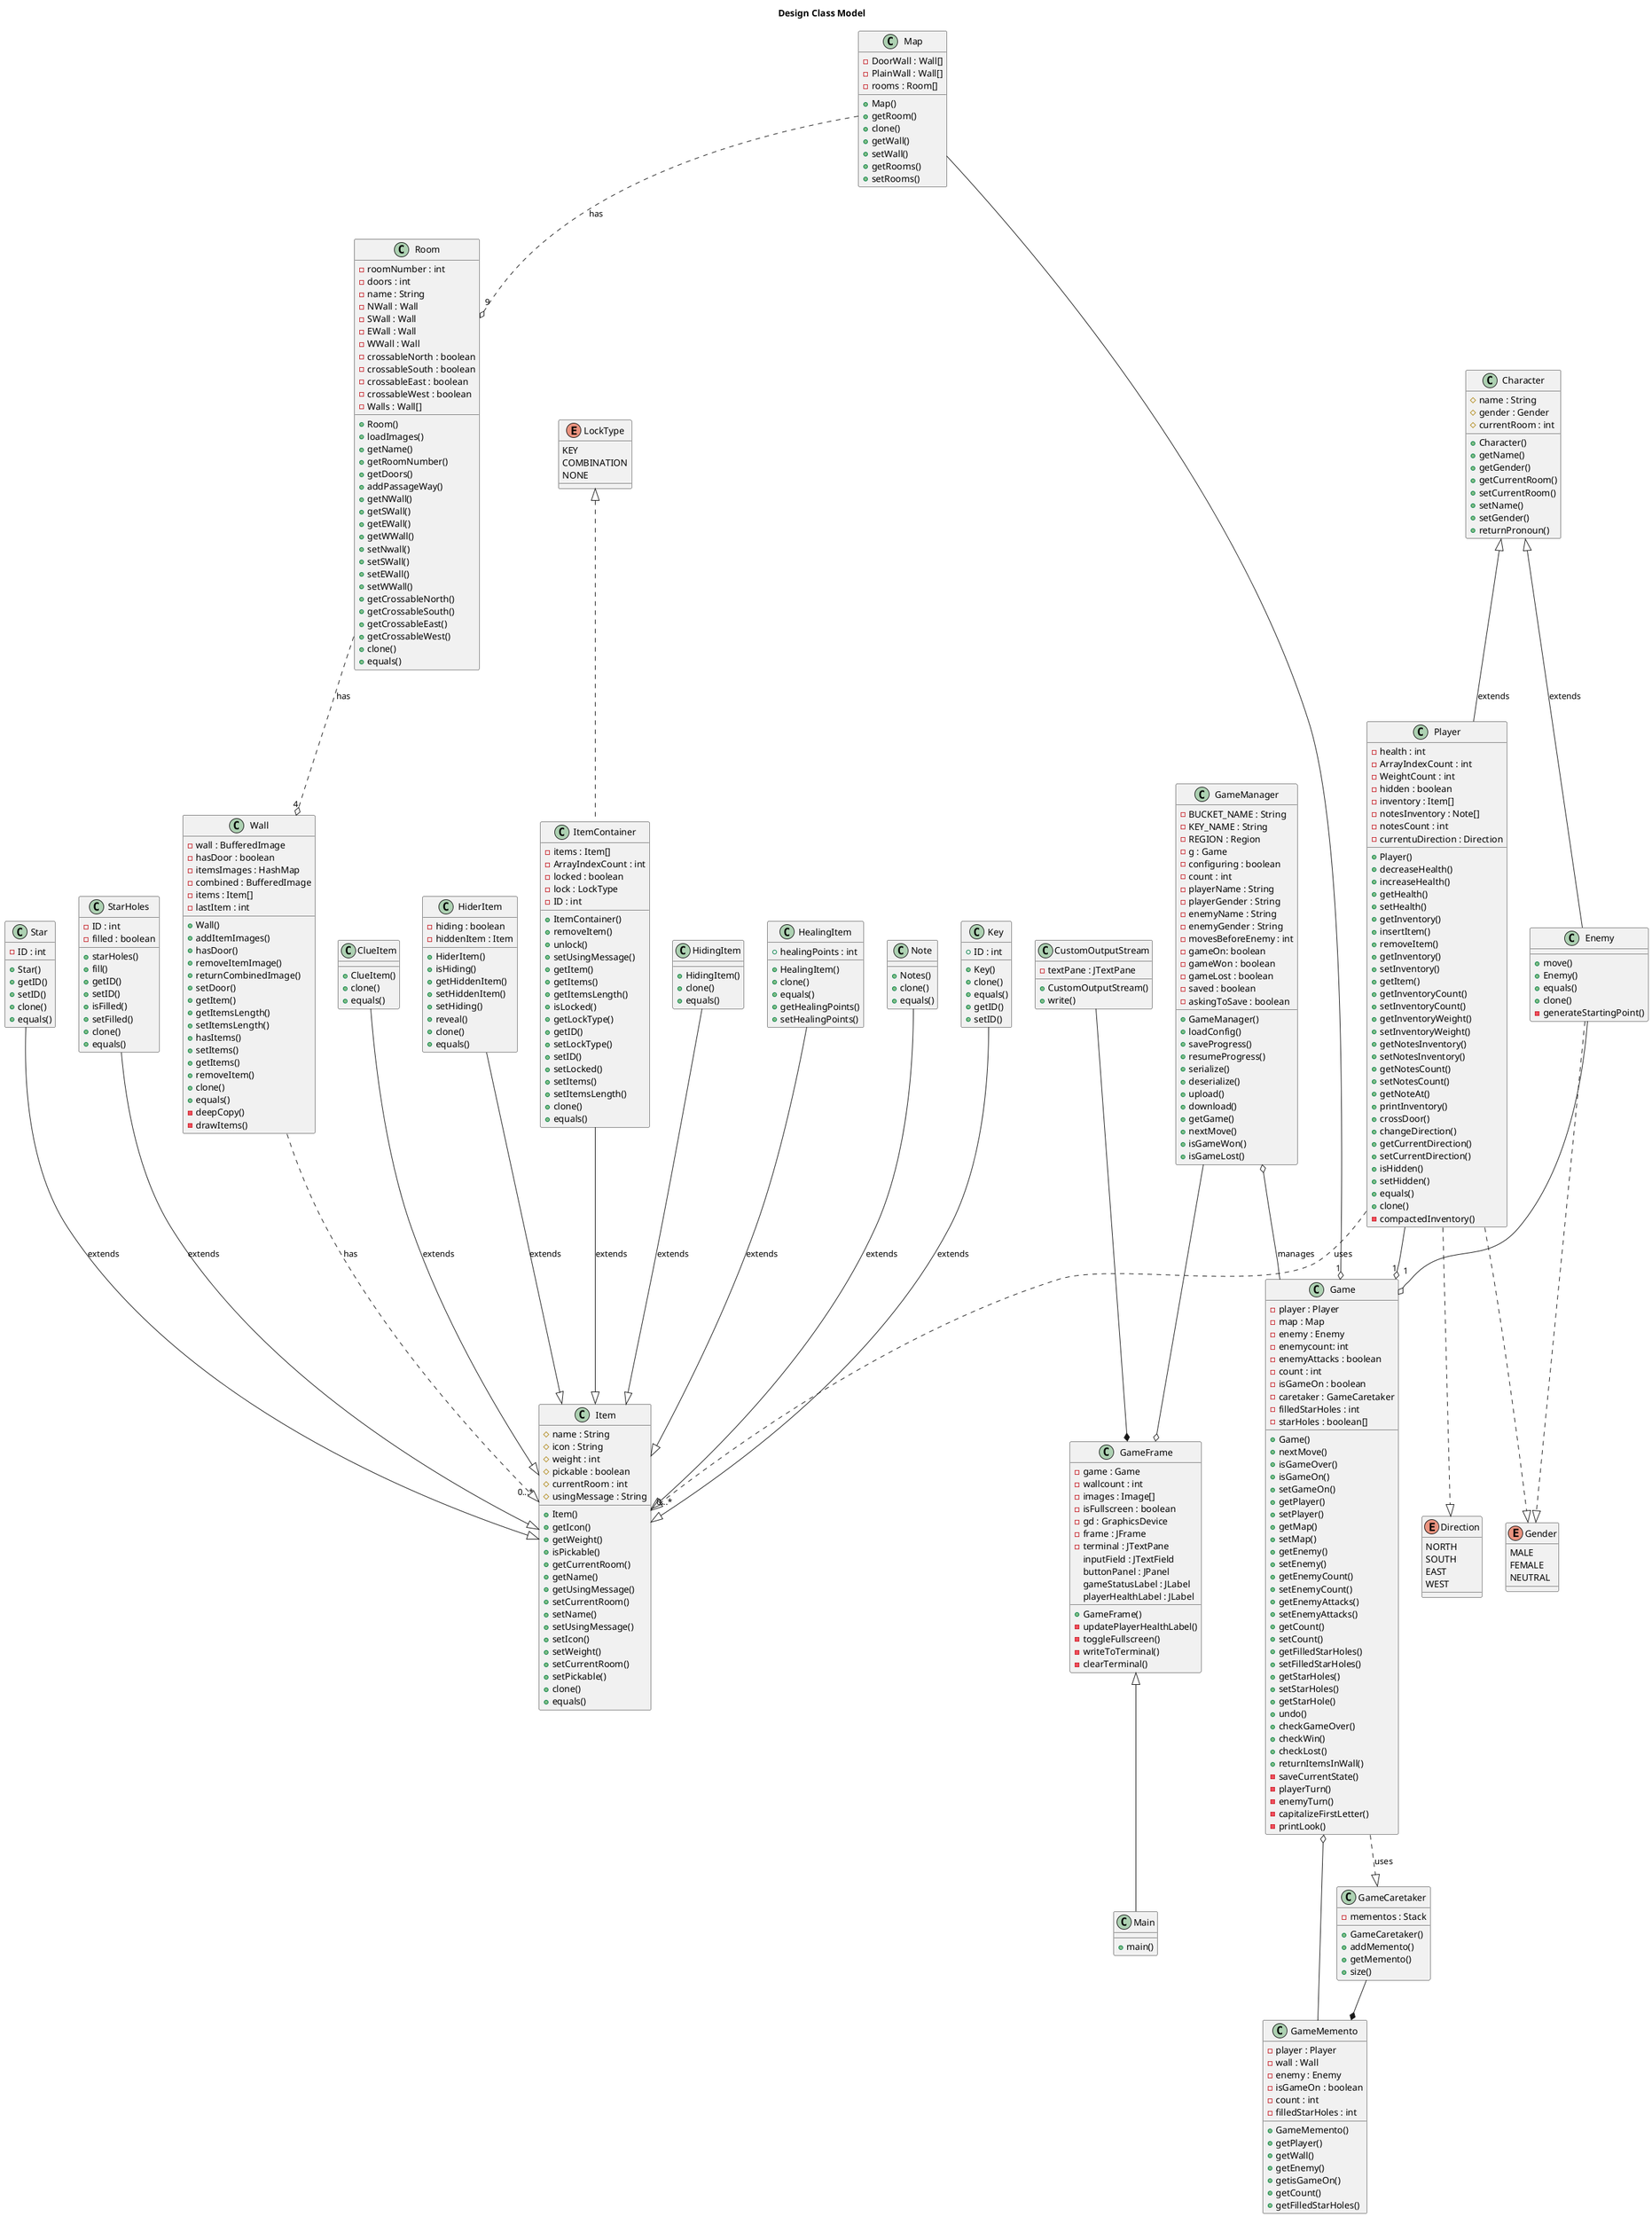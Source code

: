 @startuml DesignClassModel

    Title Design Class Model

    class Player {
        -health : int
        -ArrayIndexCount : int
        -WeightCount : int
        -hidden : boolean
        -inventory : Item[]
        -notesInventory : Note[]
        -notesCount : int
        -currentuDirection : Direction

        +Player()
        +decreaseHealth()
        +increaseHealth()
        +getHealth()
        +setHealth()
        +getInventory()
        +insertItem()
        +removeItem()
        +getInventory()
        +setInventory()
        +getItem()
        +getInventoryCount()
        +setInventoryCount()
        +getInventoryWeight()
        +setInventoryWeight()
        +getNotesInventory()
        +setNotesInventory()
        +getNotesCount()
        +setNotesCount()
        +getNoteAt()
        +printInventory()
        +crossDoor()
        +changeDirection()
        +getCurrentDirection()
        +setCurrentDirection()
        +isHidden()
        +setHidden()
        +equals()
        +clone()
        -compactedInventory()
    }

    class GameMemento{
        -player : Player
        -wall : Wall
        -enemy : Enemy
        -isGameOn : boolean
        -count : int
        -filledStarHoles : int

        +GameMemento()
        +getPlayer()
        +getWall()
        +getEnemy()
        +getisGameOn()
        +getCount()
        +getFilledStarHoles()
    }

    class GameCaretaker{
        -mementos : Stack

        +GameCaretaker()
        +addMemento()
        +getMemento()
        +size()
    }

    enum Gender {
        MALE
        FEMALE
        NEUTRAL
    }

    enum Direction {
        NORTH
        SOUTH
        EAST
        WEST
    }

    enum LockType {
        KEY
        COMBINATION
        NONE
    }

    class Enemy{
        +move()
        +Enemy()
        +equals()
        +clone()
        -generateStartingPoint()
    }

    class GameFrame {
        -game : Game
        -wallcount : int
        -images : Image[]
        -isFullscreen : boolean
        - gd : GraphicsDevice
        -frame : JFrame
        -terminal : JTextPane
        inputField : JTextField
        buttonPanel : JPanel
        gameStatusLabel : JLabel
        playerHealthLabel : JLabel
        +GameFrame()
        -updatePlayerHealthLabel()
        -toggleFullscreen()
        -writeToTerminal()
        -clearTerminal()
    }

    class Game {
        -player : Player
        -map : Map
        -enemy : Enemy
        -enemycount: int
        -enemyAttacks : boolean
        -count : int
        -isGameOn : boolean
        -caretaker : GameCaretaker
        -filledStarHoles : int
        -starHoles : boolean[]
        
        +Game()
        +nextMove()
        +isGameOver()
        +isGameOn()
        +setGameOn()
        +getPlayer()
        +setPlayer()
        +getMap()
        +setMap()
        +getEnemy()
        +setEnemy()
        +getEnemyCount()
        +setEnemyCount()
        +getEnemyAttacks()
        +setEnemyAttacks()
        +getCount()
        +setCount()
        +getFilledStarHoles()
        +setFilledStarHoles()
        +getStarHoles()
        +setStarHoles()
        +getStarHole()
        +undo()
        +checkGameOver()
        +checkWin()
        +checkLost()
        +returnItemsInWall()
        -saveCurrentState()
        -playerTurn()
        -enemyTurn()
        -capitalizeFirstLetter()
        -printLook()
    }

    class Main {
        +main()
    }

    class Item{
        #name : String
        #icon : String
        #weight : int
        #pickable : boolean
        #currentRoom : int
        #usingMessage : String

        +Item()
        +getIcon()
        +getWeight()
        +isPickable()
        +getCurrentRoom()
        +getName()
        +getUsingMessage()
        +setCurrentRoom()
        +setName()
        +setUsingMessage()
        +setIcon()
        +setWeight()
        +setCurrentRoom()
        +setPickable()
        +clone()
        +equals()
    }

    class ClueItem{
        +ClueItem()
        +clone()
        +equals()
    }

    class HiderItem{
        -hiding : boolean
        -hiddenItem : Item

        +HiderItem()
        +isHiding()
        +getHiddenItem()
        +setHiddenItem()
        +setHiding()
        +reveal()
        +clone()
        +equals()
    }

    class ItemContainer{
        -items : Item[]
        -ArrayIndexCount : int
        -locked : boolean
        -lock : LockType
        -ID : int

        +ItemContainer()
        +removeItem()
        +unlock()
        +setUsingMessage()
        +getItem()
        +getItems()
        +getItemsLength()
        +isLocked()
        +getLockType()
        +getID()
        +setLockType()
        +setID()
        +setLocked()
        +setItems()
        +setItemsLength()
        +clone()
        +equals()
    }

    class CustomOutputStream{
        -textPane : JTextPane
        
        +CustomOutputStream()
        +write()
    }

    class HidingItem{
        +HidingItem()
        +clone()
        +equals()
    }

    class HealingItem{
        +healingPoints : int

        +HealingItem()
        +clone()
        +equals()
        +getHealingPoints()
        +setHealingPoints()
    }

    class Note {
        +Notes()
        +clone()
        +equals()
    }

    class Key {
        +ID : int

        +Key()
        +clone()
        +equals()
        +getID()
        +setID()
    }

    class Map {
        -DoorWall : Wall[]
        -PlainWall : Wall[]
        -rooms : Room[]

        +Map()
        +getRoom()
        +clone()
        +getWall()
        +setWall()
        +getRooms()
        +setRooms()
    }

    class Room {
        -roomNumber : int
        -doors : int
        -name : String
        -NWall : Wall
        -SWall : Wall
        -EWall : Wall
        -WWall : Wall
        -crossableNorth : boolean
        -crossableSouth : boolean
        -crossableEast : boolean
        -crossableWest : boolean
        -Walls : Wall[]

        +Room()
        +loadImages()
        +getName()
        +getRoomNumber()
        +getDoors()
        +addPassageWay()
        +getNWall()
        +getSWall()
        +getEWall()
        +getWWall()
        +setNwall()
        +setSWall()
        +setEWall()
        +setWWall()
        +getCrossableNorth()
        +getCrossableSouth()
        +getCrossableEast()
        +getCrossableWest()
        +clone()
        +equals()
    }
    
    class Character {
        #name : String
        #gender : Gender
        #currentRoom : int

        +Character()
        +getName()
        +getGender()
        +getCurrentRoom()
        +setCurrentRoom()
        +setName()
        +setGender()
        +returnPronoun()
    }

    class Wall
    {
        -wall : BufferedImage
        -hasDoor : boolean
        -itemsImages : HashMap
        -combined : BufferedImage
        -items : Item[]
        -lastItem : int
        
        +Wall()
        +addItemImages()
        +hasDoor()
        +removeItemImage()
        +returnCombinedImage()
        +setDoor()
        +getItem()
        +getItemsLength()
        +setItemsLength()
        +hasItems()
        +setItems()
        +getItems()
        +removeItem()
        +clone()
        +equals()
        -deepCopy()
        -drawItems()
    }

    class Star {
        -ID : int

        +Star()
        +getID()
        +setID()
        +clone()
        +equals()
    }

    class StarHoles {
        -ID : int
        -filled : boolean

        +starHoles()
        +fill()
        +getID()
        +setID()
        +isFilled()
        +setFilled()
        +clone()
        +equals()
    }

    class GameManager {
        -BUCKET_NAME : String
        -KEY_NAME : String
        -REGION : Region
        -g : Game   
        -configuring : boolean
        -count : int
        -playerName : String
        -playerGender : String
        -enemyName : String
        -enemyGender : String
        -movesBeforeEnemy : int
        -gameOn: boolean
        -gameWon : boolean
        -gameLost : boolean
        -saved : boolean
        -askingToSave : boolean

        +GameManager()
        +loadConfig()
        +saveProgress()
        +resumeProgress()
        +serialize()
        +deserialize()
        +upload()
        +download()
        +getGame()
        +nextMove()
        +isGameWon()
        +isGameLost()
    }

    Player ..|> Gender
    LockType <|.. ItemContainer
    Map ..o "9" Room : has
    Room ..o "4" Wall :has
    Player ..|> "0...*"Item : uses 
    Wall ..|> "0...*" Item : has
    Player ..|> Direction
    Key --|> Item : extends
    HiderItem --|> Item : extends
    ItemContainer --|> Item : extends
    HealingItem --|> Item : extends
    ClueItem --|> Item : extends
    HidingItem --|> Item : extends
    Note --|> Item : extends
    Star --|> Item : extends
    StarHoles --|> Item : extends
    Enemy ..|> Gender
    Character <|-- Player : extends
    Character <|-- Enemy : extends
    Player --o "1" Game
    Map --o "1" Game
    Enemy --o "1" Game
    GameMemento --o Game
    GameCaretaker --* GameMemento
    Game ..|> GameCaretaker : uses
    GameManager --o GameFrame
    GameManager o-- Game : manages
    GameFrame <|-- Main
    CustomOutputStream --* GameFrame

@enduml
